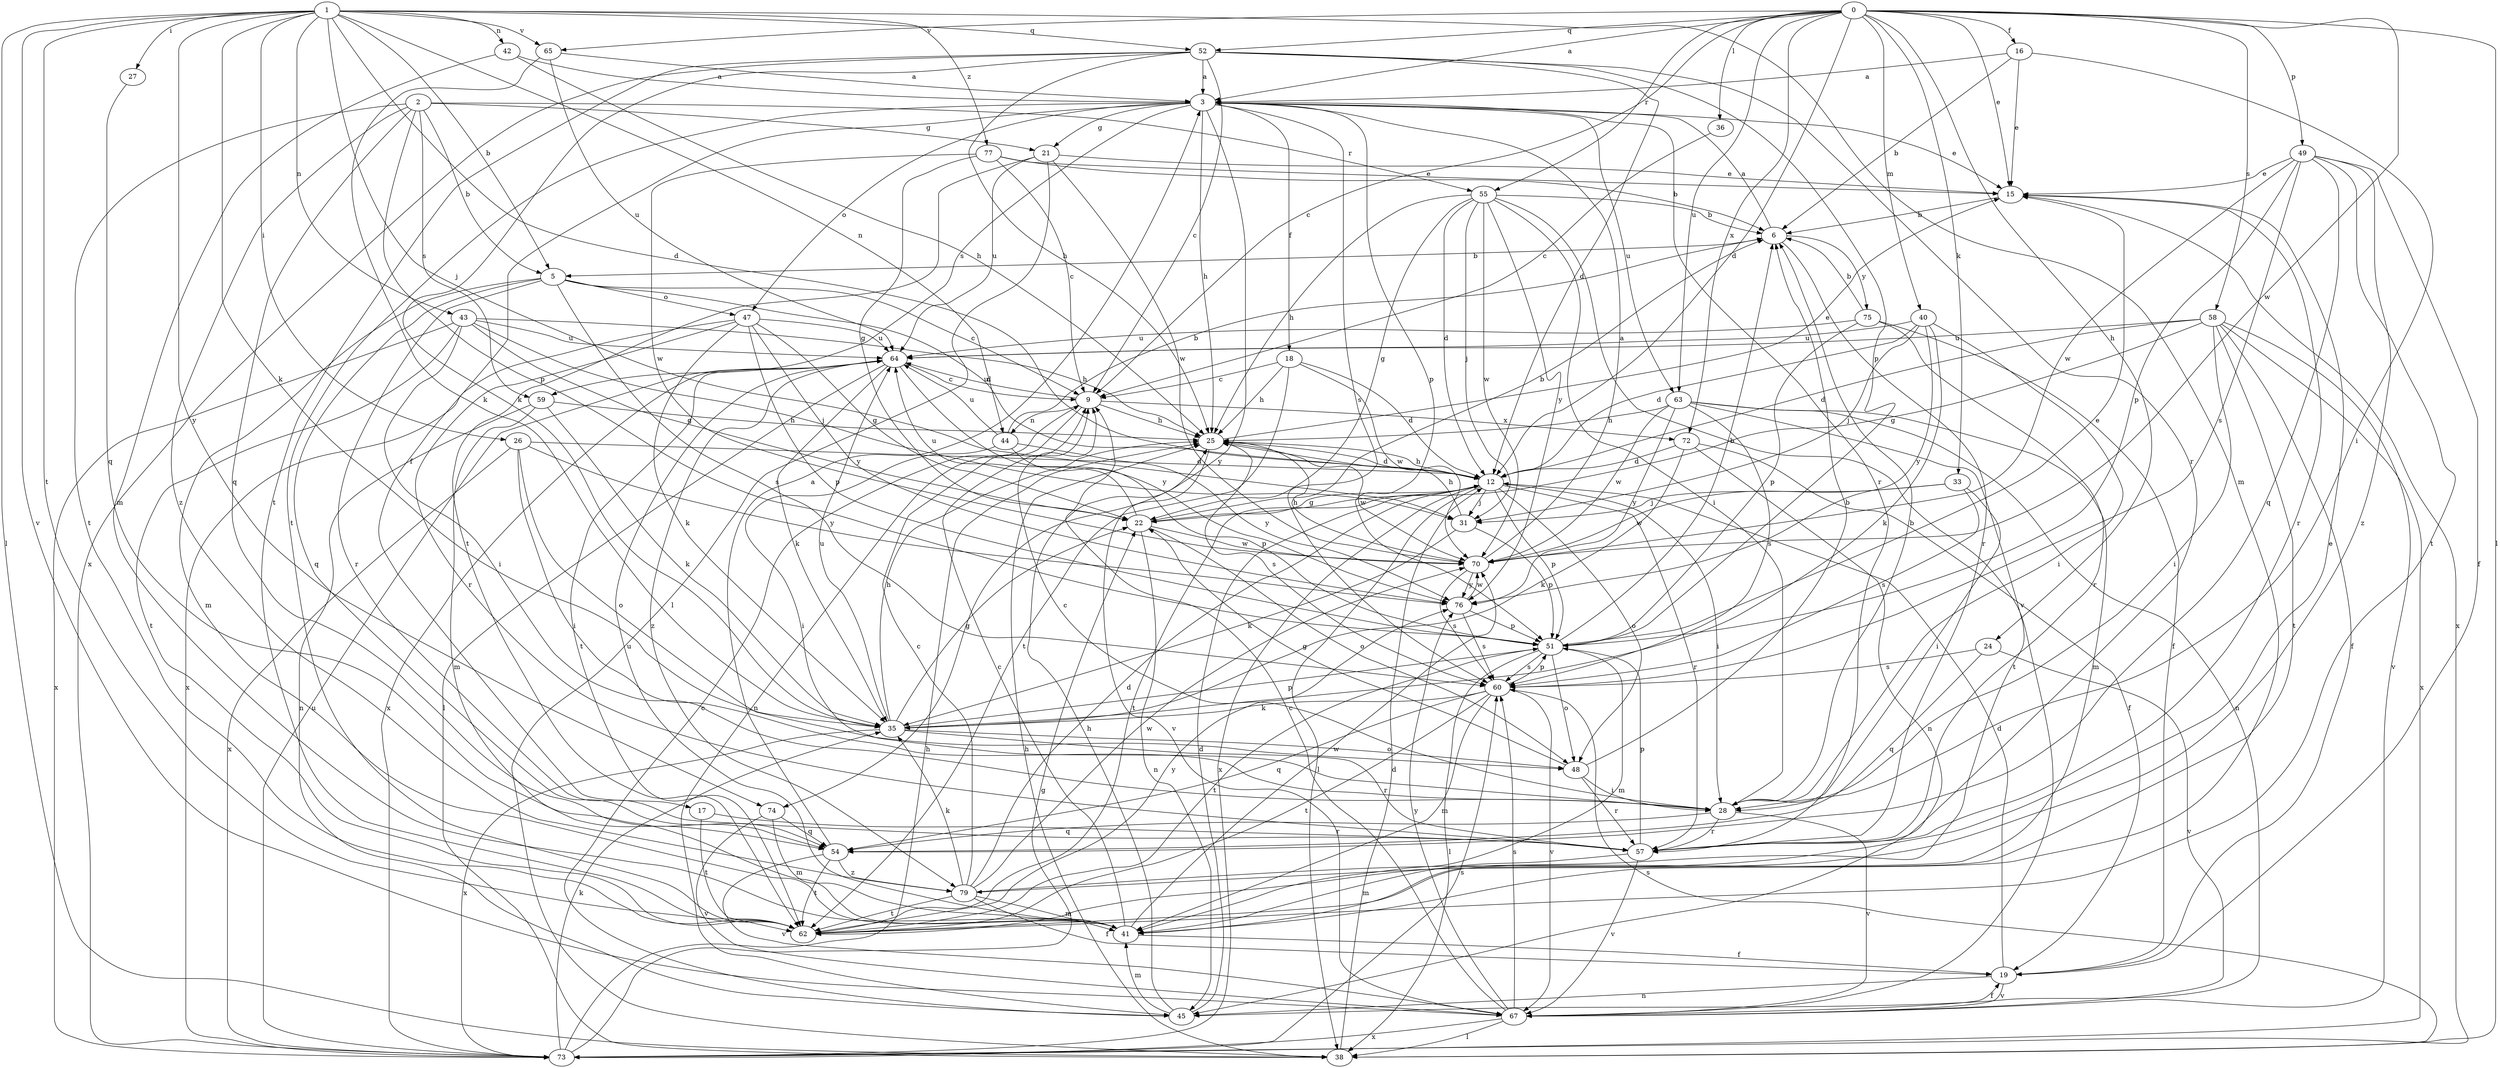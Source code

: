 strict digraph  {
0;
1;
2;
3;
5;
6;
9;
12;
15;
16;
17;
18;
19;
21;
22;
24;
25;
26;
27;
28;
31;
33;
35;
36;
38;
40;
41;
42;
43;
44;
45;
47;
48;
49;
51;
52;
54;
55;
57;
58;
59;
60;
62;
63;
64;
65;
67;
70;
72;
73;
74;
75;
76;
77;
79;
0 -> 3  [label=a];
0 -> 9  [label=c];
0 -> 12  [label=d];
0 -> 15  [label=e];
0 -> 16  [label=f];
0 -> 24  [label=h];
0 -> 33  [label=k];
0 -> 36  [label=l];
0 -> 38  [label=l];
0 -> 40  [label=m];
0 -> 49  [label=p];
0 -> 52  [label=q];
0 -> 55  [label=r];
0 -> 58  [label=s];
0 -> 63  [label=u];
0 -> 65  [label=v];
0 -> 70  [label=w];
0 -> 72  [label=x];
1 -> 5  [label=b];
1 -> 12  [label=d];
1 -> 26  [label=i];
1 -> 27  [label=i];
1 -> 31  [label=j];
1 -> 35  [label=k];
1 -> 38  [label=l];
1 -> 41  [label=m];
1 -> 42  [label=n];
1 -> 43  [label=n];
1 -> 44  [label=n];
1 -> 52  [label=q];
1 -> 62  [label=t];
1 -> 65  [label=v];
1 -> 67  [label=v];
1 -> 74  [label=y];
1 -> 77  [label=z];
2 -> 5  [label=b];
2 -> 21  [label=g];
2 -> 51  [label=p];
2 -> 54  [label=q];
2 -> 55  [label=r];
2 -> 59  [label=s];
2 -> 62  [label=t];
2 -> 79  [label=z];
3 -> 15  [label=e];
3 -> 17  [label=f];
3 -> 18  [label=f];
3 -> 21  [label=g];
3 -> 25  [label=h];
3 -> 47  [label=o];
3 -> 51  [label=p];
3 -> 57  [label=r];
3 -> 59  [label=s];
3 -> 60  [label=s];
3 -> 62  [label=t];
3 -> 63  [label=u];
3 -> 74  [label=y];
5 -> 9  [label=c];
5 -> 12  [label=d];
5 -> 41  [label=m];
5 -> 47  [label=o];
5 -> 54  [label=q];
5 -> 57  [label=r];
5 -> 60  [label=s];
6 -> 3  [label=a];
6 -> 5  [label=b];
6 -> 57  [label=r];
6 -> 75  [label=y];
9 -> 25  [label=h];
9 -> 44  [label=n];
9 -> 45  [label=n];
9 -> 64  [label=u];
9 -> 72  [label=x];
12 -> 22  [label=g];
12 -> 25  [label=h];
12 -> 28  [label=i];
12 -> 31  [label=j];
12 -> 38  [label=l];
12 -> 48  [label=o];
12 -> 51  [label=p];
12 -> 57  [label=r];
12 -> 62  [label=t];
12 -> 73  [label=x];
15 -> 6  [label=b];
15 -> 57  [label=r];
15 -> 73  [label=x];
16 -> 3  [label=a];
16 -> 6  [label=b];
16 -> 15  [label=e];
16 -> 28  [label=i];
17 -> 57  [label=r];
17 -> 62  [label=t];
18 -> 9  [label=c];
18 -> 12  [label=d];
18 -> 25  [label=h];
18 -> 62  [label=t];
18 -> 70  [label=w];
19 -> 12  [label=d];
19 -> 45  [label=n];
19 -> 67  [label=v];
21 -> 15  [label=e];
21 -> 38  [label=l];
21 -> 62  [label=t];
21 -> 64  [label=u];
21 -> 70  [label=w];
22 -> 6  [label=b];
22 -> 45  [label=n];
22 -> 48  [label=o];
22 -> 64  [label=u];
22 -> 70  [label=w];
24 -> 54  [label=q];
24 -> 60  [label=s];
24 -> 67  [label=v];
25 -> 12  [label=d];
25 -> 15  [label=e];
25 -> 60  [label=s];
25 -> 67  [label=v];
25 -> 70  [label=w];
26 -> 12  [label=d];
26 -> 28  [label=i];
26 -> 48  [label=o];
26 -> 73  [label=x];
26 -> 76  [label=y];
27 -> 54  [label=q];
28 -> 6  [label=b];
28 -> 9  [label=c];
28 -> 54  [label=q];
28 -> 57  [label=r];
28 -> 67  [label=v];
31 -> 25  [label=h];
31 -> 35  [label=k];
31 -> 51  [label=p];
33 -> 28  [label=i];
33 -> 31  [label=j];
33 -> 60  [label=s];
33 -> 70  [label=w];
35 -> 22  [label=g];
35 -> 25  [label=h];
35 -> 48  [label=o];
35 -> 51  [label=p];
35 -> 57  [label=r];
35 -> 64  [label=u];
35 -> 73  [label=x];
36 -> 9  [label=c];
38 -> 12  [label=d];
38 -> 25  [label=h];
38 -> 60  [label=s];
40 -> 12  [label=d];
40 -> 28  [label=i];
40 -> 31  [label=j];
40 -> 35  [label=k];
40 -> 64  [label=u];
40 -> 76  [label=y];
41 -> 9  [label=c];
41 -> 19  [label=f];
41 -> 64  [label=u];
41 -> 70  [label=w];
42 -> 3  [label=a];
42 -> 25  [label=h];
42 -> 41  [label=m];
43 -> 22  [label=g];
43 -> 25  [label=h];
43 -> 28  [label=i];
43 -> 31  [label=j];
43 -> 62  [label=t];
43 -> 64  [label=u];
43 -> 73  [label=x];
44 -> 6  [label=b];
44 -> 28  [label=i];
44 -> 51  [label=p];
44 -> 64  [label=u];
44 -> 76  [label=y];
45 -> 9  [label=c];
45 -> 12  [label=d];
45 -> 25  [label=h];
45 -> 41  [label=m];
47 -> 22  [label=g];
47 -> 35  [label=k];
47 -> 51  [label=p];
47 -> 57  [label=r];
47 -> 64  [label=u];
47 -> 73  [label=x];
47 -> 76  [label=y];
48 -> 6  [label=b];
48 -> 22  [label=g];
48 -> 28  [label=i];
48 -> 57  [label=r];
49 -> 15  [label=e];
49 -> 19  [label=f];
49 -> 51  [label=p];
49 -> 54  [label=q];
49 -> 60  [label=s];
49 -> 62  [label=t];
49 -> 70  [label=w];
49 -> 79  [label=z];
51 -> 6  [label=b];
51 -> 15  [label=e];
51 -> 38  [label=l];
51 -> 41  [label=m];
51 -> 48  [label=o];
51 -> 60  [label=s];
51 -> 62  [label=t];
52 -> 3  [label=a];
52 -> 9  [label=c];
52 -> 12  [label=d];
52 -> 25  [label=h];
52 -> 35  [label=k];
52 -> 51  [label=p];
52 -> 57  [label=r];
52 -> 62  [label=t];
52 -> 73  [label=x];
54 -> 3  [label=a];
54 -> 62  [label=t];
54 -> 67  [label=v];
54 -> 79  [label=z];
55 -> 6  [label=b];
55 -> 12  [label=d];
55 -> 22  [label=g];
55 -> 25  [label=h];
55 -> 28  [label=i];
55 -> 31  [label=j];
55 -> 67  [label=v];
55 -> 70  [label=w];
55 -> 76  [label=y];
57 -> 41  [label=m];
57 -> 51  [label=p];
57 -> 67  [label=v];
58 -> 12  [label=d];
58 -> 19  [label=f];
58 -> 22  [label=g];
58 -> 28  [label=i];
58 -> 62  [label=t];
58 -> 64  [label=u];
58 -> 67  [label=v];
58 -> 73  [label=x];
59 -> 25  [label=h];
59 -> 35  [label=k];
59 -> 41  [label=m];
59 -> 45  [label=n];
60 -> 35  [label=k];
60 -> 41  [label=m];
60 -> 51  [label=p];
60 -> 54  [label=q];
60 -> 62  [label=t];
60 -> 67  [label=v];
62 -> 76  [label=y];
63 -> 25  [label=h];
63 -> 41  [label=m];
63 -> 45  [label=n];
63 -> 60  [label=s];
63 -> 62  [label=t];
63 -> 70  [label=w];
63 -> 76  [label=y];
64 -> 9  [label=c];
64 -> 35  [label=k];
64 -> 38  [label=l];
64 -> 62  [label=t];
64 -> 73  [label=x];
64 -> 76  [label=y];
64 -> 79  [label=z];
65 -> 3  [label=a];
65 -> 35  [label=k];
65 -> 64  [label=u];
67 -> 9  [label=c];
67 -> 19  [label=f];
67 -> 38  [label=l];
67 -> 60  [label=s];
67 -> 73  [label=x];
67 -> 76  [label=y];
70 -> 3  [label=a];
70 -> 25  [label=h];
70 -> 60  [label=s];
70 -> 76  [label=y];
72 -> 12  [label=d];
72 -> 19  [label=f];
72 -> 35  [label=k];
72 -> 45  [label=n];
73 -> 22  [label=g];
73 -> 25  [label=h];
73 -> 35  [label=k];
73 -> 60  [label=s];
73 -> 64  [label=u];
74 -> 41  [label=m];
74 -> 54  [label=q];
74 -> 67  [label=v];
75 -> 6  [label=b];
75 -> 19  [label=f];
75 -> 51  [label=p];
75 -> 57  [label=r];
75 -> 64  [label=u];
76 -> 51  [label=p];
76 -> 60  [label=s];
76 -> 70  [label=w];
77 -> 6  [label=b];
77 -> 9  [label=c];
77 -> 15  [label=e];
77 -> 22  [label=g];
77 -> 70  [label=w];
79 -> 9  [label=c];
79 -> 12  [label=d];
79 -> 15  [label=e];
79 -> 19  [label=f];
79 -> 35  [label=k];
79 -> 41  [label=m];
79 -> 62  [label=t];
79 -> 70  [label=w];
}
